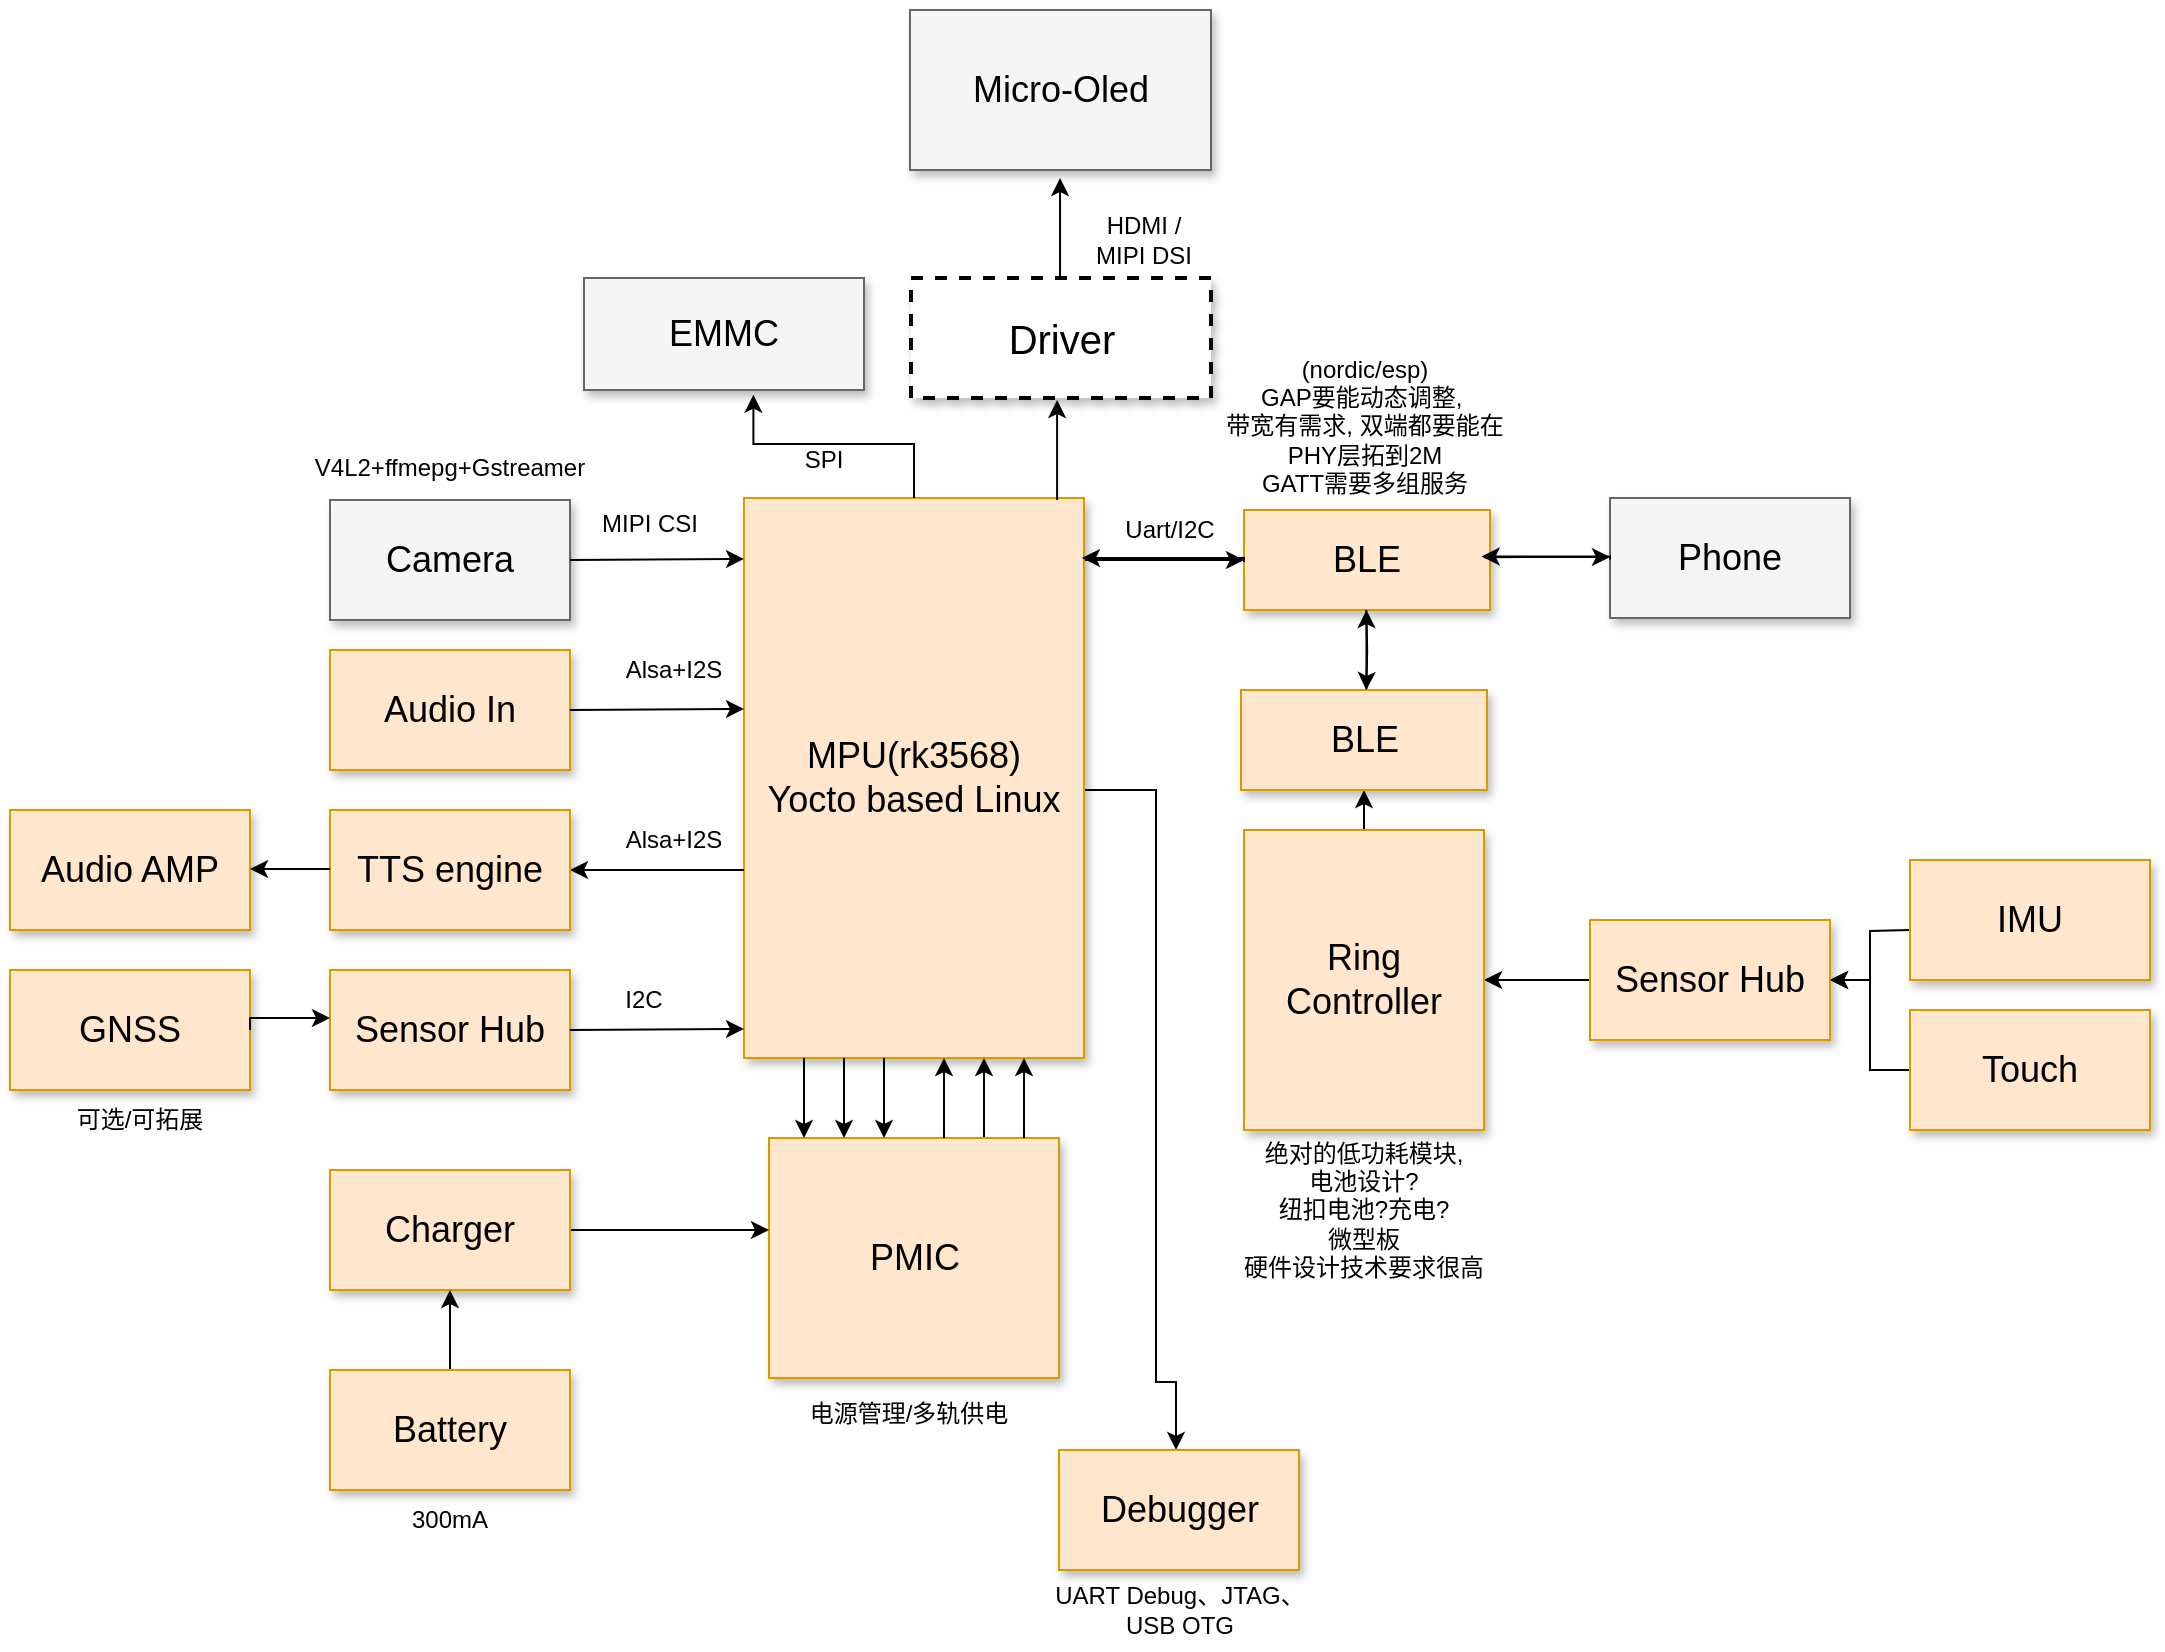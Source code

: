 <mxfile version="23.1.4" type="github">
  <diagram name="Page-1" id="90a13364-a465-7bf4-72fc-28e22215d7a0">
    <mxGraphModel dx="1162" dy="1056" grid="1" gridSize="10" guides="1" tooltips="1" connect="1" arrows="1" fold="1" page="1" pageScale="1.5" pageWidth="1169" pageHeight="826" background="none" math="0" shadow="0">
      <root>
        <mxCell id="0" style=";html=1;" />
        <mxCell id="1" style=";html=1;" parent="0" />
        <mxCell id="3a17f1ce550125da-1" value="Driver" style="whiteSpace=wrap;html=1;shadow=1;fontSize=20;strokeWidth=2;dashed=1;" parent="1" vertex="1">
          <mxGeometry x="870.5" y="344" width="150" height="60" as="geometry" />
        </mxCell>
        <mxCell id="3a17f1ce550125da-13" style="edgeStyle=elbowEdgeStyle;rounded=0;html=1;startArrow=none;startFill=0;jettySize=auto;orthogonalLoop=1;fontSize=18;elbow=vertical;" parent="1" source="3a17f1ce550125da-2" target="3a17f1ce550125da-4" edge="1">
          <mxGeometry relative="1" as="geometry" />
        </mxCell>
        <mxCell id="3a17f1ce550125da-17" style="edgeStyle=elbowEdgeStyle;rounded=0;html=1;startArrow=none;startFill=0;jettySize=auto;orthogonalLoop=1;fontSize=18;" parent="1" source="3a17f1ce550125da-10" target="3a17f1ce550125da-2" edge="1">
          <mxGeometry relative="1" as="geometry">
            <Array as="points">
              <mxPoint x="907" y="754" />
            </Array>
          </mxGeometry>
        </mxCell>
        <mxCell id="nb3LdSHpBQaQjixyjOc9-82" style="edgeStyle=orthogonalEdgeStyle;rounded=0;orthogonalLoop=1;jettySize=auto;html=1;exitX=1;exitY=0.5;exitDx=0;exitDy=0;entryX=0.5;entryY=0;entryDx=0;entryDy=0;" edge="1" parent="1">
          <mxGeometry relative="1" as="geometry">
            <mxPoint x="1003" y="930" as="targetPoint" />
            <mxPoint x="930" y="600" as="sourcePoint" />
            <Array as="points">
              <mxPoint x="993" y="600" />
              <mxPoint x="993" y="896" />
              <mxPoint x="1003" y="896" />
            </Array>
          </mxGeometry>
        </mxCell>
        <mxCell id="3a17f1ce550125da-2" value="MPU(rk3568)&lt;br&gt;Yocto based Linux" style="whiteSpace=wrap;html=1;shadow=1;fontSize=18;fillColor=#ffe6cc;strokeColor=#d79b00;" parent="1" vertex="1">
          <mxGeometry x="787" y="454" width="170" height="280" as="geometry" />
        </mxCell>
        <mxCell id="3a17f1ce550125da-4" value="BLE" style="whiteSpace=wrap;html=1;shadow=1;fontSize=18;fillColor=#ffe6cc;strokeColor=#d79b00;" parent="1" vertex="1">
          <mxGeometry x="1037" y="460" width="123" height="50" as="geometry" />
        </mxCell>
        <mxCell id="3a17f1ce550125da-6" value="Camera" style="whiteSpace=wrap;html=1;shadow=1;fontSize=18;fillColor=#f5f5f5;strokeColor=#666666;" parent="1" vertex="1">
          <mxGeometry x="580" y="455" width="120" height="60" as="geometry" />
        </mxCell>
        <mxCell id="3a17f1ce550125da-20" style="edgeStyle=elbowEdgeStyle;rounded=0;html=1;startArrow=none;startFill=0;jettySize=auto;orthogonalLoop=1;fontSize=18;elbow=vertical;exitX=1;exitY=0.5;exitDx=0;exitDy=0;" parent="1" source="3a17f1ce550125da-6" edge="1">
          <mxGeometry relative="1" as="geometry">
            <Array as="points">
              <mxPoint x="757" y="484.47" />
            </Array>
            <mxPoint x="717" y="484.47" as="sourcePoint" />
            <mxPoint x="787" y="484.47" as="targetPoint" />
          </mxGeometry>
        </mxCell>
        <mxCell id="3a17f1ce550125da-21" style="edgeStyle=elbowEdgeStyle;rounded=0;html=1;startArrow=none;startFill=0;jettySize=auto;orthogonalLoop=1;fontSize=18;elbow=vertical;" parent="1" source="3a17f1ce550125da-2" target="3a17f1ce550125da-9" edge="1">
          <mxGeometry relative="1" as="geometry" />
        </mxCell>
        <mxCell id="3a17f1ce550125da-9" value="TTS engine" style="whiteSpace=wrap;html=1;shadow=1;fontSize=18;fillColor=#ffe6cc;strokeColor=#d79b00;" parent="1" vertex="1">
          <mxGeometry x="580" y="610" width="120" height="60" as="geometry" />
        </mxCell>
        <mxCell id="3a17f1ce550125da-10" value="PMIC" style="whiteSpace=wrap;html=1;shadow=1;fontSize=18;fillColor=#ffe6cc;strokeColor=#d79b00;" parent="1" vertex="1">
          <mxGeometry x="799.5" y="774" width="145" height="120" as="geometry" />
        </mxCell>
        <mxCell id="3a17f1ce550125da-18" style="edgeStyle=elbowEdgeStyle;rounded=0;html=1;startArrow=none;startFill=0;jettySize=auto;orthogonalLoop=1;fontSize=18;elbow=vertical;" parent="1" source="3a17f1ce550125da-11" target="3a17f1ce550125da-10" edge="1">
          <mxGeometry relative="1" as="geometry" />
        </mxCell>
        <mxCell id="3a17f1ce550125da-11" value="Charger" style="whiteSpace=wrap;html=1;shadow=1;fontSize=18;fillColor=#ffe6cc;strokeColor=#d79b00;" parent="1" vertex="1">
          <mxGeometry x="580" y="790" width="120" height="60" as="geometry" />
        </mxCell>
        <mxCell id="3a17f1ce550125da-22" style="edgeStyle=elbowEdgeStyle;rounded=0;html=1;startArrow=none;startFill=0;jettySize=auto;orthogonalLoop=1;fontSize=18;" parent="1" source="3a17f1ce550125da-10" target="3a17f1ce550125da-2" edge="1">
          <mxGeometry relative="1" as="geometry">
            <mxPoint x="937" y="784" as="sourcePoint" />
            <mxPoint x="937" y="744" as="targetPoint" />
            <Array as="points">
              <mxPoint x="927" y="754" />
              <mxPoint x="907" y="754" />
            </Array>
          </mxGeometry>
        </mxCell>
        <mxCell id="3a17f1ce550125da-23" style="edgeStyle=elbowEdgeStyle;rounded=0;html=1;startArrow=none;startFill=0;jettySize=auto;orthogonalLoop=1;fontSize=18;" parent="1" edge="1">
          <mxGeometry relative="1" as="geometry">
            <mxPoint x="887" y="774" as="sourcePoint" />
            <mxPoint x="887" y="734" as="targetPoint" />
            <Array as="points">
              <mxPoint x="887" y="754" />
              <mxPoint x="887" y="754" />
            </Array>
          </mxGeometry>
        </mxCell>
        <mxCell id="3a17f1ce550125da-24" style="edgeStyle=elbowEdgeStyle;rounded=0;html=1;startArrow=none;startFill=0;jettySize=auto;orthogonalLoop=1;fontSize=18;" parent="1" edge="1">
          <mxGeometry relative="1" as="geometry">
            <mxPoint x="857" y="734" as="sourcePoint" />
            <mxPoint x="857" y="774" as="targetPoint" />
            <Array as="points">
              <mxPoint x="857" y="754" />
              <mxPoint x="887" y="764" />
            </Array>
          </mxGeometry>
        </mxCell>
        <mxCell id="3a17f1ce550125da-25" style="edgeStyle=elbowEdgeStyle;rounded=0;html=1;startArrow=none;startFill=0;jettySize=auto;orthogonalLoop=1;fontSize=18;" parent="1" edge="1">
          <mxGeometry relative="1" as="geometry">
            <mxPoint x="837" y="734" as="sourcePoint" />
            <mxPoint x="837" y="774" as="targetPoint" />
            <Array as="points">
              <mxPoint x="837" y="754" />
              <mxPoint x="867" y="764" />
            </Array>
          </mxGeometry>
        </mxCell>
        <mxCell id="3a17f1ce550125da-26" style="edgeStyle=elbowEdgeStyle;rounded=0;html=1;startArrow=none;startFill=0;jettySize=auto;orthogonalLoop=1;fontSize=18;" parent="1" edge="1">
          <mxGeometry relative="1" as="geometry">
            <mxPoint x="817" y="734" as="sourcePoint" />
            <mxPoint x="817" y="774" as="targetPoint" />
            <Array as="points">
              <mxPoint x="817" y="754" />
              <mxPoint x="847" y="764" />
            </Array>
          </mxGeometry>
        </mxCell>
        <mxCell id="nb3LdSHpBQaQjixyjOc9-8" value="Uart/I2C" style="text;html=1;align=center;verticalAlign=middle;whiteSpace=wrap;rounded=0;" vertex="1" parent="1">
          <mxGeometry x="970" y="458" width="60" height="24" as="geometry" />
        </mxCell>
        <mxCell id="nb3LdSHpBQaQjixyjOc9-14" value="Phone" style="whiteSpace=wrap;html=1;shadow=1;fontSize=18;fillColor=#f5f5f5;strokeColor=#666666;" vertex="1" parent="1">
          <mxGeometry x="1220" y="454" width="120" height="60" as="geometry" />
        </mxCell>
        <mxCell id="nb3LdSHpBQaQjixyjOc9-16" style="edgeStyle=orthogonalEdgeStyle;rounded=0;orthogonalLoop=1;jettySize=auto;html=1;entryX=0.995;entryY=0.403;entryDx=0;entryDy=0;entryPerimeter=0;exitX=0;exitY=0.75;exitDx=0;exitDy=0;" edge="1" parent="1">
          <mxGeometry relative="1" as="geometry">
            <mxPoint x="1036.97" y="486" as="sourcePoint" />
            <mxPoint x="955.97" y="484" as="targetPoint" />
            <Array as="points">
              <mxPoint x="1036.97" y="484" />
              <mxPoint x="969.97" y="484" />
            </Array>
          </mxGeometry>
        </mxCell>
        <mxCell id="nb3LdSHpBQaQjixyjOc9-17" style="edgeStyle=elbowEdgeStyle;rounded=0;html=1;startArrow=none;startFill=0;jettySize=auto;orthogonalLoop=1;fontSize=18;elbow=vertical;" edge="1" parent="1">
          <mxGeometry relative="1" as="geometry">
            <mxPoint x="1157" y="483.58" as="sourcePoint" />
            <mxPoint x="1220" y="483.75" as="targetPoint" />
          </mxGeometry>
        </mxCell>
        <mxCell id="nb3LdSHpBQaQjixyjOc9-19" style="edgeStyle=orthogonalEdgeStyle;rounded=0;orthogonalLoop=1;jettySize=auto;html=1;exitX=0;exitY=0.75;exitDx=0;exitDy=0;entryX=0.99;entryY=0.608;entryDx=0;entryDy=0;entryPerimeter=0;" edge="1" parent="1">
          <mxGeometry relative="1" as="geometry">
            <mxPoint x="1220" y="484.76" as="sourcePoint" />
            <mxPoint x="1155.8" y="483.24" as="targetPoint" />
            <Array as="points">
              <mxPoint x="1220" y="483.76" />
            </Array>
          </mxGeometry>
        </mxCell>
        <mxCell id="nb3LdSHpBQaQjixyjOc9-23" value="(nordic/esp)&lt;br&gt;GAP要能动态调整,&amp;nbsp;&lt;br&gt;带宽有需求, 双端都要能在PHY层拓到2M&lt;br&gt;GATT需要多组服务" style="text;html=1;align=center;verticalAlign=middle;whiteSpace=wrap;rounded=0;" vertex="1" parent="1">
          <mxGeometry x="1020.5" y="378" width="153" height="80" as="geometry" />
        </mxCell>
        <mxCell id="nb3LdSHpBQaQjixyjOc9-41" value="" style="edgeStyle=orthogonalEdgeStyle;rounded=0;orthogonalLoop=1;jettySize=auto;html=1;" edge="1" parent="1" source="nb3LdSHpBQaQjixyjOc9-44" target="nb3LdSHpBQaQjixyjOc9-43">
          <mxGeometry relative="1" as="geometry" />
        </mxCell>
        <mxCell id="nb3LdSHpBQaQjixyjOc9-79" style="edgeStyle=orthogonalEdgeStyle;rounded=0;orthogonalLoop=1;jettySize=auto;html=1;exitX=0.5;exitY=0;exitDx=0;exitDy=0;entryX=0.5;entryY=1;entryDx=0;entryDy=0;" edge="1" parent="1" source="nb3LdSHpBQaQjixyjOc9-43" target="nb3LdSHpBQaQjixyjOc9-77">
          <mxGeometry relative="1" as="geometry" />
        </mxCell>
        <mxCell id="nb3LdSHpBQaQjixyjOc9-43" value="Ring Controller" style="whiteSpace=wrap;html=1;shadow=1;fontSize=18;fillColor=#ffe6cc;strokeColor=#d79b00;" vertex="1" parent="1">
          <mxGeometry x="1037" y="620" width="120" height="150" as="geometry" />
        </mxCell>
        <mxCell id="nb3LdSHpBQaQjixyjOc9-94" style="edgeStyle=orthogonalEdgeStyle;rounded=0;orthogonalLoop=1;jettySize=auto;html=1;" edge="1" parent="1" target="nb3LdSHpBQaQjixyjOc9-44">
          <mxGeometry relative="1" as="geometry">
            <mxPoint x="1370" y="670" as="sourcePoint" />
          </mxGeometry>
        </mxCell>
        <mxCell id="nb3LdSHpBQaQjixyjOc9-44" value="Sensor Hub" style="whiteSpace=wrap;html=1;fontSize=18;fillColor=#ffe6cc;strokeColor=#d79b00;shadow=1;" vertex="1" parent="1">
          <mxGeometry x="1210" y="665" width="120" height="60" as="geometry" />
        </mxCell>
        <mxCell id="nb3LdSHpBQaQjixyjOc9-46" value="绝对的低功耗模块,&lt;br&gt;电池设计?&lt;br&gt;纽扣电池?充电?&lt;br&gt;微型板&lt;br&gt;硬件设计技术要求很高" style="text;html=1;align=center;verticalAlign=middle;whiteSpace=wrap;rounded=0;" vertex="1" parent="1">
          <mxGeometry x="1032" y="770" width="130" height="80" as="geometry" />
        </mxCell>
        <mxCell id="nb3LdSHpBQaQjixyjOc9-48" style="edgeStyle=elbowEdgeStyle;rounded=0;html=1;startArrow=none;startFill=0;jettySize=auto;orthogonalLoop=1;fontSize=18;" edge="1" parent="1">
          <mxGeometry relative="1" as="geometry">
            <mxPoint x="1098.24" y="550" as="sourcePoint" />
            <mxPoint x="1098.24" y="510" as="targetPoint" />
            <Array as="points">
              <mxPoint x="1098.24" y="530" />
              <mxPoint x="1078.24" y="530" />
            </Array>
          </mxGeometry>
        </mxCell>
        <mxCell id="nb3LdSHpBQaQjixyjOc9-49" value="Audio In" style="whiteSpace=wrap;html=1;shadow=1;fontSize=18;fillColor=#ffe6cc;strokeColor=#d79b00;" vertex="1" parent="1">
          <mxGeometry x="580" y="530" width="120" height="60" as="geometry" />
        </mxCell>
        <mxCell id="nb3LdSHpBQaQjixyjOc9-50" style="edgeStyle=elbowEdgeStyle;rounded=0;html=1;startArrow=none;startFill=0;jettySize=auto;orthogonalLoop=1;fontSize=18;elbow=vertical;exitX=1;exitY=0.5;exitDx=0;exitDy=0;" edge="1" parent="1" source="nb3LdSHpBQaQjixyjOc9-49">
          <mxGeometry relative="1" as="geometry">
            <Array as="points">
              <mxPoint x="757" y="559.47" />
            </Array>
            <mxPoint x="717" y="559.47" as="sourcePoint" />
            <mxPoint x="787" y="559.47" as="targetPoint" />
          </mxGeometry>
        </mxCell>
        <mxCell id="nb3LdSHpBQaQjixyjOc9-51" value="Sensor Hub" style="whiteSpace=wrap;html=1;shadow=1;fontSize=18;fillColor=#ffe6cc;strokeColor=#d79b00;" vertex="1" parent="1">
          <mxGeometry x="580" y="690" width="120" height="60" as="geometry" />
        </mxCell>
        <mxCell id="nb3LdSHpBQaQjixyjOc9-52" style="edgeStyle=elbowEdgeStyle;rounded=0;html=1;startArrow=none;startFill=0;jettySize=auto;orthogonalLoop=1;fontSize=18;elbow=vertical;exitX=1;exitY=0.5;exitDx=0;exitDy=0;" edge="1" parent="1" source="nb3LdSHpBQaQjixyjOc9-51">
          <mxGeometry relative="1" as="geometry">
            <Array as="points">
              <mxPoint x="757" y="719.47" />
            </Array>
            <mxPoint x="717" y="719.47" as="sourcePoint" />
            <mxPoint x="787" y="719.47" as="targetPoint" />
          </mxGeometry>
        </mxCell>
        <mxCell id="nb3LdSHpBQaQjixyjOc9-56" value="Alsa+I2S" style="text;html=1;align=center;verticalAlign=middle;whiteSpace=wrap;rounded=0;" vertex="1" parent="1">
          <mxGeometry x="707" y="615" width="90" height="20" as="geometry" />
        </mxCell>
        <mxCell id="nb3LdSHpBQaQjixyjOc9-57" value="Alsa+I2S" style="text;html=1;align=center;verticalAlign=middle;whiteSpace=wrap;rounded=0;" vertex="1" parent="1">
          <mxGeometry x="707" y="530" width="90" height="20" as="geometry" />
        </mxCell>
        <mxCell id="nb3LdSHpBQaQjixyjOc9-66" value="MIPI&amp;nbsp;CSI" style="text;html=1;align=center;verticalAlign=middle;whiteSpace=wrap;rounded=0;" vertex="1" parent="1">
          <mxGeometry x="710" y="452" width="60" height="30" as="geometry" />
        </mxCell>
        <mxCell id="nb3LdSHpBQaQjixyjOc9-68" value="V4L2+ffmepg+Gstreamer" style="text;html=1;align=center;verticalAlign=middle;whiteSpace=wrap;rounded=0;" vertex="1" parent="1">
          <mxGeometry x="565" y="420" width="150" height="38" as="geometry" />
        </mxCell>
        <mxCell id="nb3LdSHpBQaQjixyjOc9-69" value="" style="edgeStyle=orthogonalEdgeStyle;rounded=0;orthogonalLoop=1;jettySize=auto;html=1;endArrow=classic;endFill=1;" edge="1" parent="1">
          <mxGeometry relative="1" as="geometry">
            <mxPoint x="943.55" y="455" as="sourcePoint" />
            <mxPoint x="943.55" y="405" as="targetPoint" />
          </mxGeometry>
        </mxCell>
        <mxCell id="nb3LdSHpBQaQjixyjOc9-71" value="Micro-Oled" style="whiteSpace=wrap;html=1;shadow=1;fontSize=18;fillColor=#f5f5f5;strokeColor=#666666;" vertex="1" parent="1">
          <mxGeometry x="870" y="210" width="150.5" height="80" as="geometry" />
        </mxCell>
        <mxCell id="nb3LdSHpBQaQjixyjOc9-72" value="" style="edgeStyle=orthogonalEdgeStyle;rounded=0;orthogonalLoop=1;jettySize=auto;html=1;endArrow=classic;endFill=1;" edge="1" parent="1">
          <mxGeometry relative="1" as="geometry">
            <mxPoint x="945.02" y="344" as="sourcePoint" />
            <mxPoint x="945.02" y="294" as="targetPoint" />
          </mxGeometry>
        </mxCell>
        <mxCell id="nb3LdSHpBQaQjixyjOc9-73" value="Audio AMP" style="whiteSpace=wrap;html=1;shadow=1;fontSize=18;fillColor=#ffe6cc;strokeColor=#d79b00;" vertex="1" parent="1">
          <mxGeometry x="420" y="610" width="120" height="60" as="geometry" />
        </mxCell>
        <mxCell id="nb3LdSHpBQaQjixyjOc9-74" style="edgeStyle=elbowEdgeStyle;rounded=0;html=1;startArrow=none;startFill=0;jettySize=auto;orthogonalLoop=1;fontSize=18;elbow=vertical;" edge="1" parent="1">
          <mxGeometry relative="1" as="geometry">
            <mxPoint x="580" y="639.47" as="sourcePoint" />
            <mxPoint x="540" y="640" as="targetPoint" />
          </mxGeometry>
        </mxCell>
        <mxCell id="nb3LdSHpBQaQjixyjOc9-77" value="BLE" style="whiteSpace=wrap;html=1;shadow=1;fontSize=18;fillColor=#ffe6cc;strokeColor=#d79b00;" vertex="1" parent="1">
          <mxGeometry x="1035.5" y="550" width="123" height="50" as="geometry" />
        </mxCell>
        <mxCell id="nb3LdSHpBQaQjixyjOc9-78" value="" style="edgeStyle=orthogonalEdgeStyle;rounded=0;orthogonalLoop=1;jettySize=auto;html=1;endArrow=classic;endFill=1;" edge="1" parent="1">
          <mxGeometry relative="1" as="geometry">
            <mxPoint x="1098.13" y="510" as="sourcePoint" />
            <mxPoint x="1098.13" y="550" as="targetPoint" />
          </mxGeometry>
        </mxCell>
        <mxCell id="nb3LdSHpBQaQjixyjOc9-80" value="电源管理/多轨供电" style="text;html=1;align=center;verticalAlign=middle;whiteSpace=wrap;rounded=0;" vertex="1" parent="1">
          <mxGeometry x="808.88" y="894" width="120.75" height="36" as="geometry" />
        </mxCell>
        <mxCell id="nb3LdSHpBQaQjixyjOc9-81" value="I2C" style="text;html=1;align=center;verticalAlign=middle;whiteSpace=wrap;rounded=0;" vertex="1" parent="1">
          <mxGeometry x="707" y="690" width="60" height="30" as="geometry" />
        </mxCell>
        <mxCell id="nb3LdSHpBQaQjixyjOc9-83" value="Debugger" style="whiteSpace=wrap;html=1;fontSize=18;shadow=1;fillColor=#ffe6cc;strokeColor=#d79b00;" vertex="1" parent="1">
          <mxGeometry x="944.5" y="930" width="120" height="60" as="geometry" />
        </mxCell>
        <mxCell id="nb3LdSHpBQaQjixyjOc9-84" value="GNSS" style="whiteSpace=wrap;html=1;shadow=1;fontSize=18;fillColor=#ffe6cc;strokeColor=#d79b00;" vertex="1" parent="1">
          <mxGeometry x="420" y="690" width="120" height="60" as="geometry" />
        </mxCell>
        <mxCell id="nb3LdSHpBQaQjixyjOc9-85" style="edgeStyle=elbowEdgeStyle;rounded=0;html=1;startArrow=none;startFill=0;jettySize=auto;orthogonalLoop=1;fontSize=18;elbow=vertical;exitX=1;exitY=0.5;exitDx=0;exitDy=0;" edge="1" parent="1" source="nb3LdSHpBQaQjixyjOc9-84">
          <mxGeometry relative="1" as="geometry">
            <Array as="points">
              <mxPoint x="550" y="714" />
            </Array>
            <mxPoint x="550" y="714" as="sourcePoint" />
            <mxPoint x="580" y="714" as="targetPoint" />
          </mxGeometry>
        </mxCell>
        <mxCell id="nb3LdSHpBQaQjixyjOc9-86" value="可选/可拓展" style="text;html=1;align=center;verticalAlign=middle;whiteSpace=wrap;rounded=0;" vertex="1" parent="1">
          <mxGeometry x="430" y="750" width="110" height="30" as="geometry" />
        </mxCell>
        <mxCell id="nb3LdSHpBQaQjixyjOc9-89" style="edgeStyle=orthogonalEdgeStyle;rounded=0;orthogonalLoop=1;jettySize=auto;html=1;exitX=0.5;exitY=0;exitDx=0;exitDy=0;entryX=0.5;entryY=1;entryDx=0;entryDy=0;" edge="1" parent="1" source="nb3LdSHpBQaQjixyjOc9-87" target="3a17f1ce550125da-11">
          <mxGeometry relative="1" as="geometry" />
        </mxCell>
        <mxCell id="nb3LdSHpBQaQjixyjOc9-87" value="Battery" style="whiteSpace=wrap;html=1;shadow=1;fontSize=18;fillColor=#ffe6cc;strokeColor=#d79b00;" vertex="1" parent="1">
          <mxGeometry x="580" y="890" width="120" height="60" as="geometry" />
        </mxCell>
        <mxCell id="nb3LdSHpBQaQjixyjOc9-90" value="300mA" style="text;html=1;align=center;verticalAlign=middle;whiteSpace=wrap;rounded=0;" vertex="1" parent="1">
          <mxGeometry x="610" y="950" width="60" height="30" as="geometry" />
        </mxCell>
        <mxCell id="nb3LdSHpBQaQjixyjOc9-92" value="EMMC" style="whiteSpace=wrap;html=1;shadow=1;fontSize=18;fillColor=#f5f5f5;strokeColor=#666666;" vertex="1" parent="1">
          <mxGeometry x="707" y="344" width="140" height="56" as="geometry" />
        </mxCell>
        <mxCell id="nb3LdSHpBQaQjixyjOc9-93" value="UART Debug、JTAG、USB OTG" style="text;html=1;align=center;verticalAlign=middle;whiteSpace=wrap;rounded=0;" vertex="1" parent="1">
          <mxGeometry x="936.75" y="990" width="135.5" height="40" as="geometry" />
        </mxCell>
        <mxCell id="nb3LdSHpBQaQjixyjOc9-95" value="IMU" style="whiteSpace=wrap;html=1;fontSize=18;fillColor=#ffe6cc;strokeColor=#d79b00;shadow=1;" vertex="1" parent="1">
          <mxGeometry x="1370" y="635" width="120" height="60" as="geometry" />
        </mxCell>
        <mxCell id="nb3LdSHpBQaQjixyjOc9-97" style="edgeStyle=orthogonalEdgeStyle;rounded=0;orthogonalLoop=1;jettySize=auto;html=1;entryX=1;entryY=0.5;entryDx=0;entryDy=0;" edge="1" parent="1" source="nb3LdSHpBQaQjixyjOc9-96" target="nb3LdSHpBQaQjixyjOc9-44">
          <mxGeometry relative="1" as="geometry" />
        </mxCell>
        <mxCell id="nb3LdSHpBQaQjixyjOc9-96" value="Touch" style="whiteSpace=wrap;html=1;fontSize=18;fillColor=#ffe6cc;strokeColor=#d79b00;shadow=1;" vertex="1" parent="1">
          <mxGeometry x="1370" y="710" width="120" height="60" as="geometry" />
        </mxCell>
        <mxCell id="nb3LdSHpBQaQjixyjOc9-99" value="HDMI / MIPI DSI" style="text;html=1;align=center;verticalAlign=middle;whiteSpace=wrap;rounded=0;" vertex="1" parent="1">
          <mxGeometry x="957" y="310" width="60" height="30" as="geometry" />
        </mxCell>
        <mxCell id="nb3LdSHpBQaQjixyjOc9-100" style="edgeStyle=orthogonalEdgeStyle;rounded=0;orthogonalLoop=1;jettySize=auto;html=1;entryX=0.605;entryY=1.042;entryDx=0;entryDy=0;entryPerimeter=0;" edge="1" parent="1" source="3a17f1ce550125da-2" target="nb3LdSHpBQaQjixyjOc9-92">
          <mxGeometry relative="1" as="geometry" />
        </mxCell>
        <mxCell id="nb3LdSHpBQaQjixyjOc9-101" value="SPI" style="text;html=1;align=center;verticalAlign=middle;whiteSpace=wrap;rounded=0;" vertex="1" parent="1">
          <mxGeometry x="797" y="420" width="60" height="30" as="geometry" />
        </mxCell>
      </root>
    </mxGraphModel>
  </diagram>
</mxfile>
